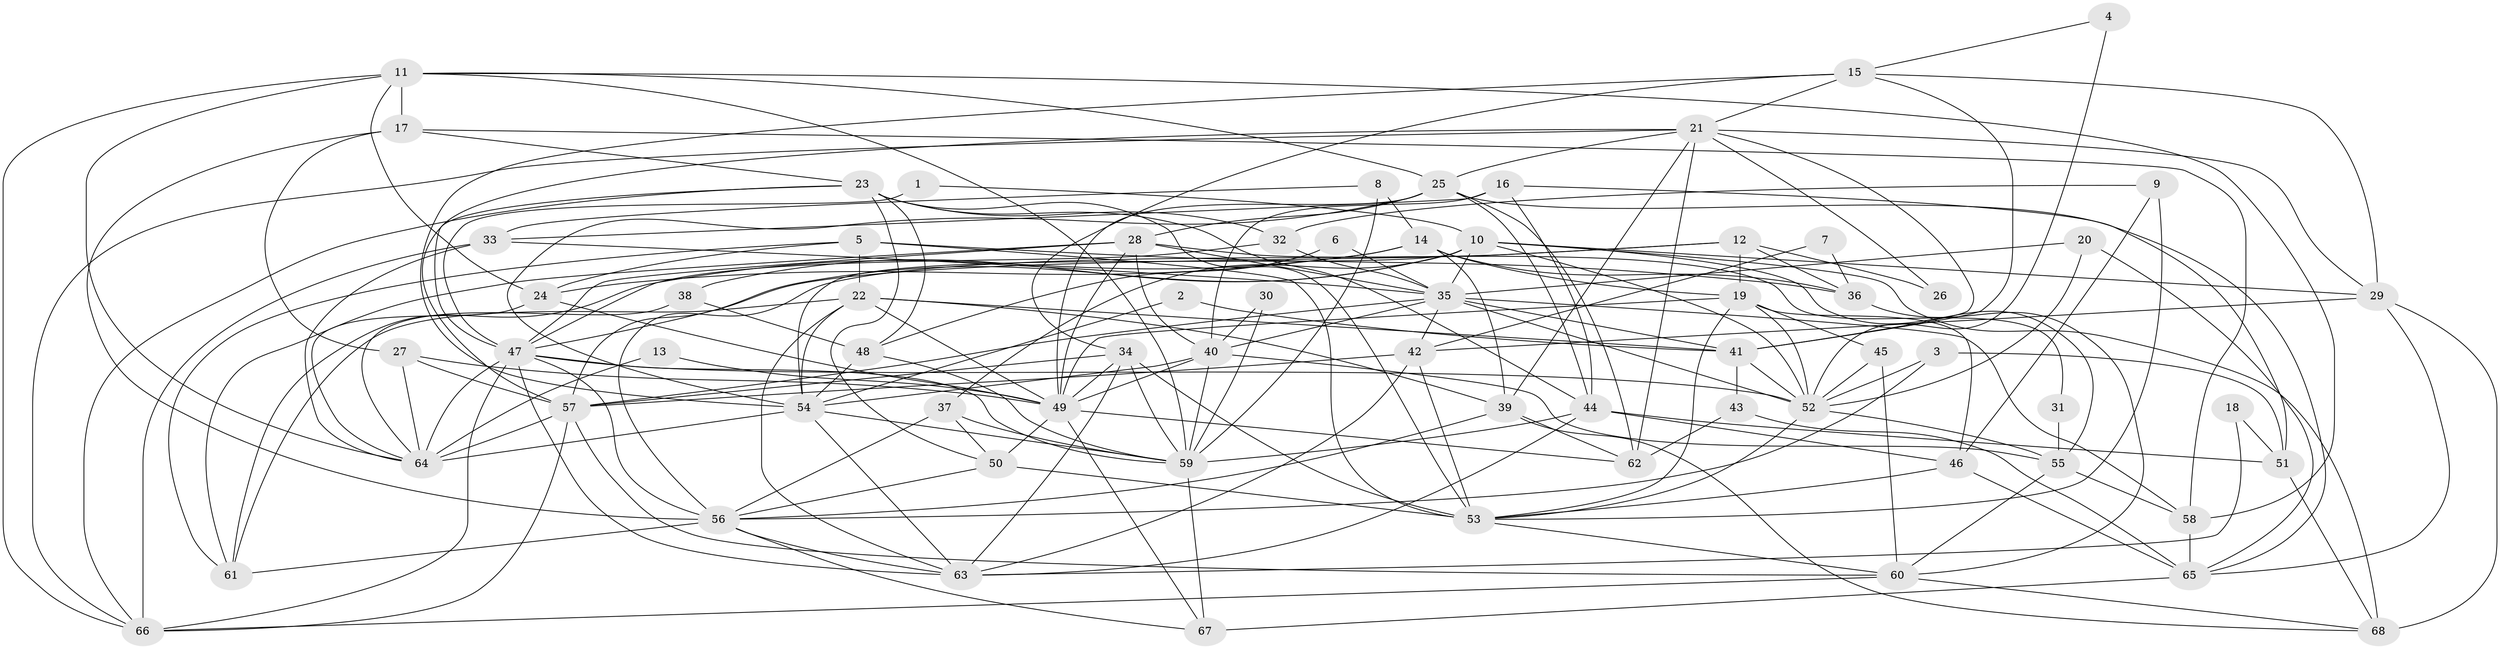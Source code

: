 // original degree distribution, {5: 0.16176470588235295, 3: 0.23529411764705882, 2: 0.16911764705882354, 4: 0.27205882352941174, 6: 0.10294117647058823, 7: 0.03676470588235294, 8: 0.014705882352941176, 9: 0.007352941176470588}
// Generated by graph-tools (version 1.1) at 2025/26/03/09/25 03:26:20]
// undirected, 68 vertices, 196 edges
graph export_dot {
graph [start="1"]
  node [color=gray90,style=filled];
  1;
  2;
  3;
  4;
  5;
  6;
  7;
  8;
  9;
  10;
  11;
  12;
  13;
  14;
  15;
  16;
  17;
  18;
  19;
  20;
  21;
  22;
  23;
  24;
  25;
  26;
  27;
  28;
  29;
  30;
  31;
  32;
  33;
  34;
  35;
  36;
  37;
  38;
  39;
  40;
  41;
  42;
  43;
  44;
  45;
  46;
  47;
  48;
  49;
  50;
  51;
  52;
  53;
  54;
  55;
  56;
  57;
  58;
  59;
  60;
  61;
  62;
  63;
  64;
  65;
  66;
  67;
  68;
  1 -- 10 [weight=1.0];
  1 -- 47 [weight=1.0];
  2 -- 41 [weight=1.0];
  2 -- 54 [weight=1.0];
  3 -- 51 [weight=1.0];
  3 -- 52 [weight=1.0];
  3 -- 56 [weight=1.0];
  4 -- 15 [weight=1.0];
  4 -- 52 [weight=1.0];
  5 -- 22 [weight=1.0];
  5 -- 24 [weight=1.0];
  5 -- 36 [weight=1.0];
  5 -- 53 [weight=1.0];
  5 -- 61 [weight=1.0];
  6 -- 35 [weight=1.0];
  6 -- 48 [weight=1.0];
  7 -- 36 [weight=1.0];
  7 -- 42 [weight=1.0];
  8 -- 14 [weight=1.0];
  8 -- 33 [weight=1.0];
  8 -- 59 [weight=1.0];
  9 -- 32 [weight=1.0];
  9 -- 46 [weight=1.0];
  9 -- 53 [weight=1.0];
  10 -- 29 [weight=1.0];
  10 -- 35 [weight=1.0];
  10 -- 37 [weight=1.0];
  10 -- 38 [weight=1.0];
  10 -- 52 [weight=1.0];
  10 -- 54 [weight=1.0];
  10 -- 55 [weight=1.0];
  10 -- 57 [weight=1.0];
  10 -- 68 [weight=1.0];
  11 -- 17 [weight=1.0];
  11 -- 24 [weight=1.0];
  11 -- 25 [weight=1.0];
  11 -- 58 [weight=1.0];
  11 -- 59 [weight=1.0];
  11 -- 64 [weight=1.0];
  11 -- 66 [weight=1.0];
  12 -- 19 [weight=1.0];
  12 -- 26 [weight=1.0];
  12 -- 36 [weight=1.0];
  12 -- 47 [weight=1.0];
  12 -- 56 [weight=1.0];
  13 -- 49 [weight=1.0];
  13 -- 64 [weight=1.0];
  14 -- 19 [weight=1.0];
  14 -- 24 [weight=1.0];
  14 -- 36 [weight=1.0];
  14 -- 39 [weight=1.0];
  14 -- 61 [weight=1.0];
  15 -- 21 [weight=1.0];
  15 -- 29 [weight=1.0];
  15 -- 34 [weight=1.0];
  15 -- 41 [weight=1.0];
  15 -- 54 [weight=1.0];
  16 -- 33 [weight=1.0];
  16 -- 40 [weight=1.0];
  16 -- 44 [weight=1.0];
  16 -- 51 [weight=1.0];
  17 -- 23 [weight=1.0];
  17 -- 27 [weight=1.0];
  17 -- 56 [weight=1.0];
  17 -- 58 [weight=3.0];
  18 -- 51 [weight=1.0];
  18 -- 63 [weight=1.0];
  19 -- 45 [weight=1.0];
  19 -- 46 [weight=1.0];
  19 -- 49 [weight=1.0];
  19 -- 52 [weight=1.0];
  19 -- 53 [weight=1.0];
  20 -- 35 [weight=1.0];
  20 -- 52 [weight=1.0];
  20 -- 65 [weight=1.0];
  21 -- 25 [weight=1.0];
  21 -- 26 [weight=1.0];
  21 -- 29 [weight=1.0];
  21 -- 39 [weight=1.0];
  21 -- 41 [weight=1.0];
  21 -- 47 [weight=1.0];
  21 -- 62 [weight=1.0];
  21 -- 66 [weight=1.0];
  22 -- 39 [weight=1.0];
  22 -- 41 [weight=1.0];
  22 -- 49 [weight=1.0];
  22 -- 54 [weight=1.0];
  22 -- 61 [weight=1.0];
  22 -- 63 [weight=1.0];
  23 -- 32 [weight=1.0];
  23 -- 44 [weight=1.0];
  23 -- 48 [weight=1.0];
  23 -- 50 [weight=1.0];
  23 -- 53 [weight=1.0];
  23 -- 57 [weight=1.0];
  23 -- 66 [weight=1.0];
  24 -- 49 [weight=1.0];
  24 -- 64 [weight=1.0];
  25 -- 28 [weight=1.0];
  25 -- 44 [weight=1.0];
  25 -- 49 [weight=1.0];
  25 -- 54 [weight=1.0];
  25 -- 62 [weight=1.0];
  25 -- 65 [weight=1.0];
  27 -- 49 [weight=1.0];
  27 -- 57 [weight=1.0];
  27 -- 64 [weight=1.0];
  28 -- 31 [weight=1.0];
  28 -- 35 [weight=1.0];
  28 -- 40 [weight=1.0];
  28 -- 47 [weight=1.0];
  28 -- 49 [weight=1.0];
  28 -- 61 [weight=1.0];
  29 -- 42 [weight=1.0];
  29 -- 65 [weight=1.0];
  29 -- 68 [weight=1.0];
  30 -- 40 [weight=1.0];
  30 -- 59 [weight=1.0];
  31 -- 55 [weight=1.0];
  32 -- 35 [weight=1.0];
  32 -- 47 [weight=1.0];
  33 -- 35 [weight=1.0];
  33 -- 64 [weight=1.0];
  33 -- 66 [weight=1.0];
  34 -- 49 [weight=1.0];
  34 -- 53 [weight=1.0];
  34 -- 57 [weight=1.0];
  34 -- 59 [weight=1.0];
  34 -- 63 [weight=1.0];
  35 -- 40 [weight=1.0];
  35 -- 41 [weight=1.0];
  35 -- 42 [weight=1.0];
  35 -- 52 [weight=1.0];
  35 -- 57 [weight=1.0];
  35 -- 58 [weight=1.0];
  36 -- 60 [weight=1.0];
  37 -- 50 [weight=1.0];
  37 -- 56 [weight=1.0];
  37 -- 59 [weight=1.0];
  38 -- 48 [weight=1.0];
  38 -- 64 [weight=1.0];
  39 -- 56 [weight=1.0];
  39 -- 62 [weight=1.0];
  39 -- 68 [weight=1.0];
  40 -- 49 [weight=1.0];
  40 -- 54 [weight=1.0];
  40 -- 55 [weight=1.0];
  40 -- 59 [weight=1.0];
  41 -- 43 [weight=1.0];
  41 -- 52 [weight=1.0];
  42 -- 53 [weight=1.0];
  42 -- 57 [weight=1.0];
  42 -- 63 [weight=1.0];
  43 -- 62 [weight=1.0];
  43 -- 65 [weight=1.0];
  44 -- 46 [weight=1.0];
  44 -- 51 [weight=1.0];
  44 -- 59 [weight=2.0];
  44 -- 63 [weight=1.0];
  45 -- 52 [weight=2.0];
  45 -- 60 [weight=1.0];
  46 -- 53 [weight=1.0];
  46 -- 65 [weight=1.0];
  47 -- 52 [weight=1.0];
  47 -- 56 [weight=1.0];
  47 -- 59 [weight=1.0];
  47 -- 63 [weight=1.0];
  47 -- 64 [weight=1.0];
  47 -- 66 [weight=1.0];
  48 -- 54 [weight=1.0];
  48 -- 59 [weight=1.0];
  49 -- 50 [weight=1.0];
  49 -- 62 [weight=1.0];
  49 -- 67 [weight=1.0];
  50 -- 53 [weight=2.0];
  50 -- 56 [weight=1.0];
  51 -- 68 [weight=2.0];
  52 -- 53 [weight=1.0];
  52 -- 55 [weight=1.0];
  53 -- 60 [weight=1.0];
  54 -- 59 [weight=1.0];
  54 -- 63 [weight=1.0];
  54 -- 64 [weight=1.0];
  55 -- 58 [weight=1.0];
  55 -- 60 [weight=1.0];
  56 -- 61 [weight=1.0];
  56 -- 63 [weight=1.0];
  56 -- 67 [weight=1.0];
  57 -- 60 [weight=1.0];
  57 -- 64 [weight=1.0];
  57 -- 66 [weight=1.0];
  58 -- 65 [weight=1.0];
  59 -- 67 [weight=1.0];
  60 -- 66 [weight=1.0];
  60 -- 68 [weight=1.0];
  65 -- 67 [weight=1.0];
}

